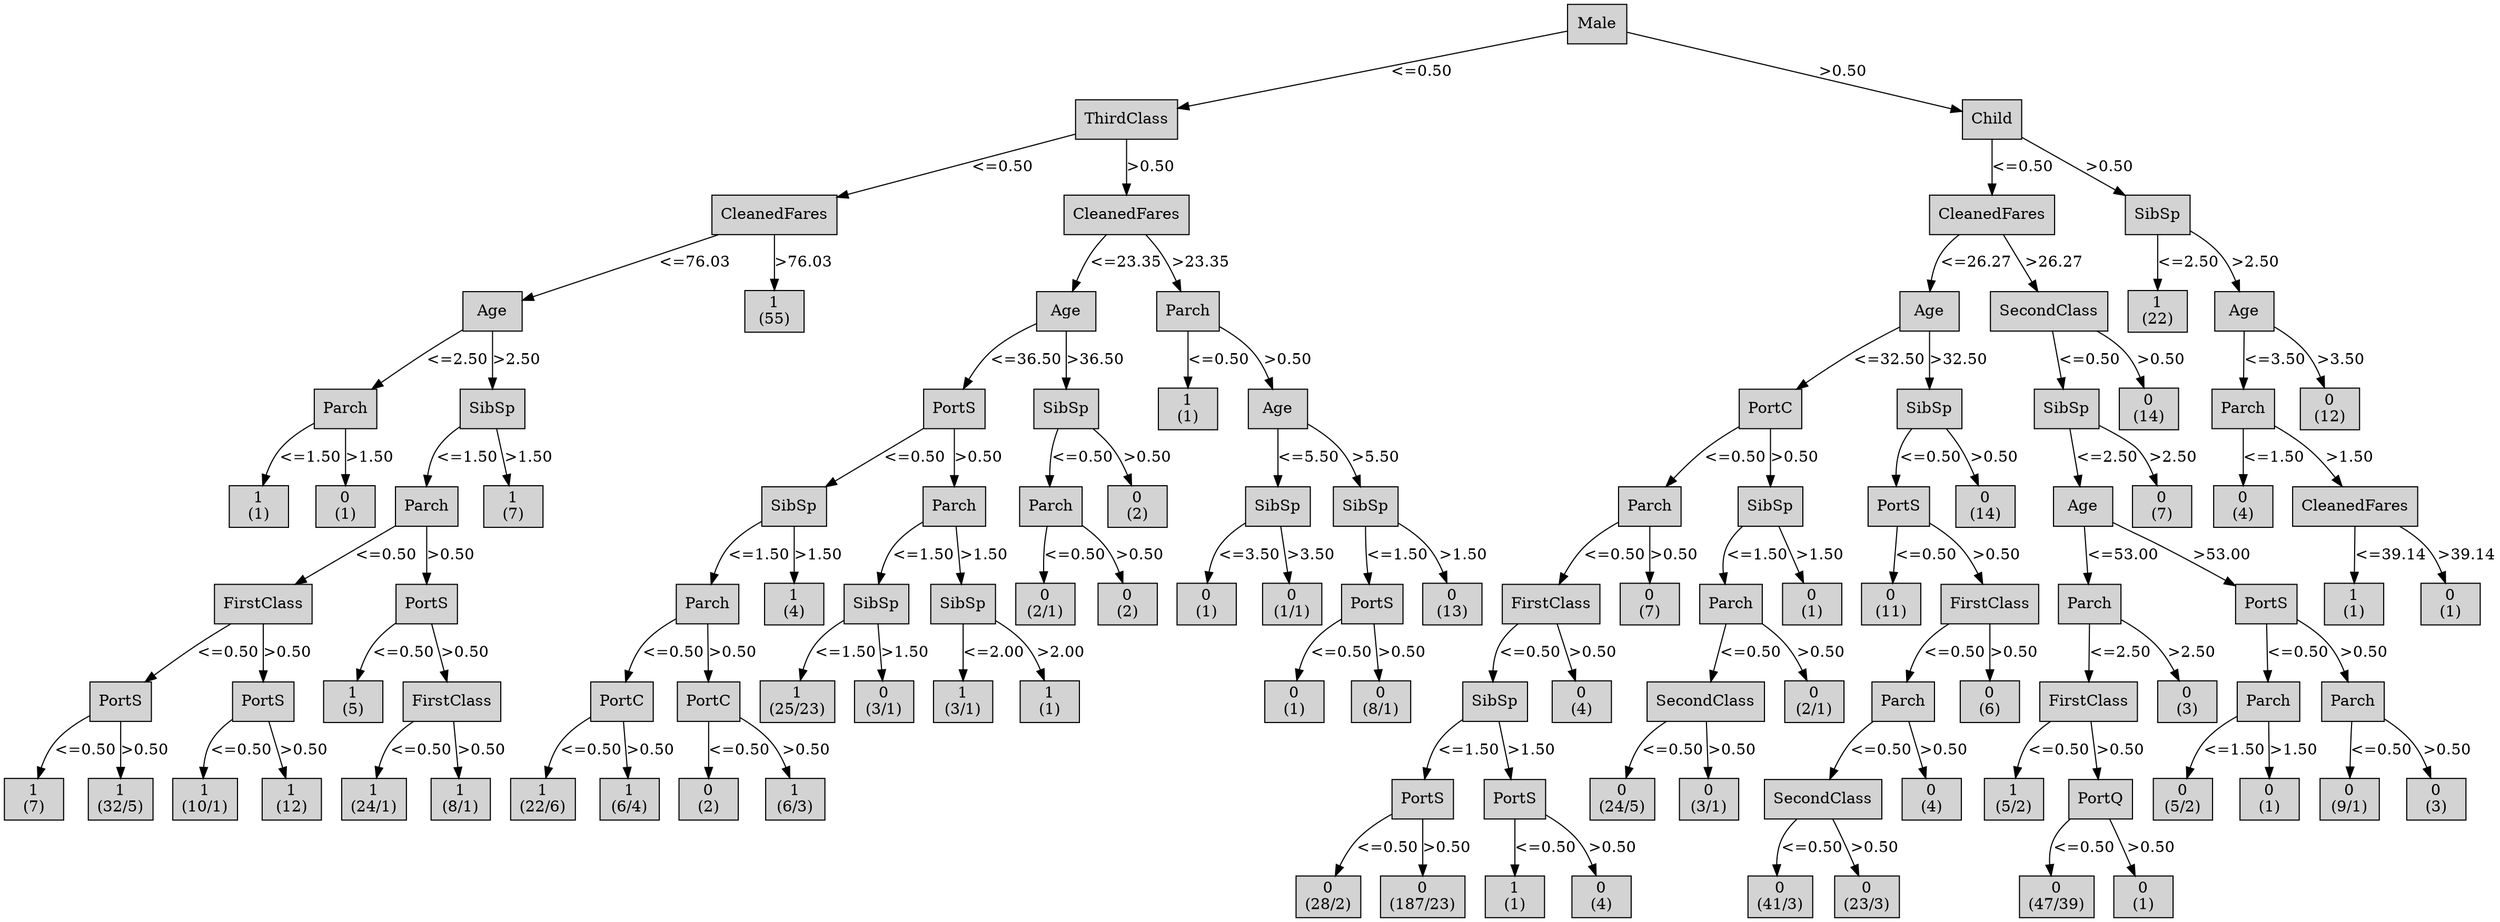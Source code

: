 digraph ID3_Tree {
"0" [shape=box, style=filled, label="Male
", weight=1]
"1" [shape=box, style=filled, label="ThirdClass
", weight=2]
0 -> 1 [ label = "<=0.50"];
"2" [shape=box, style=filled, label="CleanedFares
", weight=3]
1 -> 2 [ label = "<=0.50"];
"3" [shape=box, style=filled, label="Age
", weight=4]
2 -> 3 [ label = "<=76.03"];
"4" [shape=box, style=filled, label="Parch
", weight=5]
3 -> 4 [ label = "<=2.50"];
"5" [shape=box, style=filled, label="1
(1)
", weight=6]
4 -> 5 [ label = "<=1.50"];
"6" [shape=box, style=filled, label="0
(1)
", weight=6]
4 -> 6 [ label = ">1.50"];
"7" [shape=box, style=filled, label="SibSp
", weight=5]
3 -> 7 [ label = ">2.50"];
"8" [shape=box, style=filled, label="Parch
", weight=6]
7 -> 8 [ label = "<=1.50"];
"9" [shape=box, style=filled, label="FirstClass
", weight=7]
8 -> 9 [ label = "<=0.50"];
"10" [shape=box, style=filled, label="PortS
", weight=8]
9 -> 10 [ label = "<=0.50"];
"11" [shape=box, style=filled, label="1
(7)
", weight=9]
10 -> 11 [ label = "<=0.50"];
"12" [shape=box, style=filled, label="1
(32/5)
", weight=9]
10 -> 12 [ label = ">0.50"];
"13" [shape=box, style=filled, label="PortS
", weight=8]
9 -> 13 [ label = ">0.50"];
"14" [shape=box, style=filled, label="1
(10/1)
", weight=9]
13 -> 14 [ label = "<=0.50"];
"15" [shape=box, style=filled, label="1
(12)
", weight=9]
13 -> 15 [ label = ">0.50"];
"16" [shape=box, style=filled, label="PortS
", weight=7]
8 -> 16 [ label = ">0.50"];
"17" [shape=box, style=filled, label="1
(5)
", weight=8]
16 -> 17 [ label = "<=0.50"];
"18" [shape=box, style=filled, label="FirstClass
", weight=8]
16 -> 18 [ label = ">0.50"];
"19" [shape=box, style=filled, label="1
(24/1)
", weight=9]
18 -> 19 [ label = "<=0.50"];
"20" [shape=box, style=filled, label="1
(8/1)
", weight=9]
18 -> 20 [ label = ">0.50"];
"21" [shape=box, style=filled, label="1
(7)
", weight=6]
7 -> 21 [ label = ">1.50"];
"22" [shape=box, style=filled, label="1
(55)
", weight=4]
2 -> 22 [ label = ">76.03"];
"23" [shape=box, style=filled, label="CleanedFares
", weight=3]
1 -> 23 [ label = ">0.50"];
"24" [shape=box, style=filled, label="Age
", weight=4]
23 -> 24 [ label = "<=23.35"];
"25" [shape=box, style=filled, label="PortS
", weight=5]
24 -> 25 [ label = "<=36.50"];
"26" [shape=box, style=filled, label="SibSp
", weight=6]
25 -> 26 [ label = "<=0.50"];
"27" [shape=box, style=filled, label="Parch
", weight=7]
26 -> 27 [ label = "<=1.50"];
"28" [shape=box, style=filled, label="PortC
", weight=8]
27 -> 28 [ label = "<=0.50"];
"29" [shape=box, style=filled, label="1
(22/6)
", weight=9]
28 -> 29 [ label = "<=0.50"];
"30" [shape=box, style=filled, label="1
(6/4)
", weight=9]
28 -> 30 [ label = ">0.50"];
"31" [shape=box, style=filled, label="PortC
", weight=8]
27 -> 31 [ label = ">0.50"];
"32" [shape=box, style=filled, label="0
(2)
", weight=9]
31 -> 32 [ label = "<=0.50"];
"33" [shape=box, style=filled, label="1
(6/3)
", weight=9]
31 -> 33 [ label = ">0.50"];
"34" [shape=box, style=filled, label="1
(4)
", weight=7]
26 -> 34 [ label = ">1.50"];
"35" [shape=box, style=filled, label="Parch
", weight=6]
25 -> 35 [ label = ">0.50"];
"36" [shape=box, style=filled, label="SibSp
", weight=7]
35 -> 36 [ label = "<=1.50"];
"37" [shape=box, style=filled, label="1
(25/23)
", weight=8]
36 -> 37 [ label = "<=1.50"];
"38" [shape=box, style=filled, label="0
(3/1)
", weight=8]
36 -> 38 [ label = ">1.50"];
"39" [shape=box, style=filled, label="SibSp
", weight=7]
35 -> 39 [ label = ">1.50"];
"40" [shape=box, style=filled, label="1
(3/1)
", weight=8]
39 -> 40 [ label = "<=2.00"];
"41" [shape=box, style=filled, label="1
(1)
", weight=8]
39 -> 41 [ label = ">2.00"];
"42" [shape=box, style=filled, label="SibSp
", weight=5]
24 -> 42 [ label = ">36.50"];
"43" [shape=box, style=filled, label="Parch
", weight=6]
42 -> 43 [ label = "<=0.50"];
"44" [shape=box, style=filled, label="0
(2/1)
", weight=7]
43 -> 44 [ label = "<=0.50"];
"45" [shape=box, style=filled, label="0
(2)
", weight=7]
43 -> 45 [ label = ">0.50"];
"46" [shape=box, style=filled, label="0
(2)
", weight=6]
42 -> 46 [ label = ">0.50"];
"47" [shape=box, style=filled, label="Parch
", weight=4]
23 -> 47 [ label = ">23.35"];
"48" [shape=box, style=filled, label="1
(1)
", weight=5]
47 -> 48 [ label = "<=0.50"];
"49" [shape=box, style=filled, label="Age
", weight=5]
47 -> 49 [ label = ">0.50"];
"50" [shape=box, style=filled, label="SibSp
", weight=6]
49 -> 50 [ label = "<=5.50"];
"51" [shape=box, style=filled, label="0
(1)
", weight=7]
50 -> 51 [ label = "<=3.50"];
"52" [shape=box, style=filled, label="0
(1/1)
", weight=7]
50 -> 52 [ label = ">3.50"];
"53" [shape=box, style=filled, label="SibSp
", weight=6]
49 -> 53 [ label = ">5.50"];
"54" [shape=box, style=filled, label="PortS
", weight=7]
53 -> 54 [ label = "<=1.50"];
"55" [shape=box, style=filled, label="0
(1)
", weight=8]
54 -> 55 [ label = "<=0.50"];
"56" [shape=box, style=filled, label="0
(8/1)
", weight=8]
54 -> 56 [ label = ">0.50"];
"57" [shape=box, style=filled, label="0
(13)
", weight=7]
53 -> 57 [ label = ">1.50"];
"58" [shape=box, style=filled, label="Child
", weight=2]
0 -> 58 [ label = ">0.50"];
"59" [shape=box, style=filled, label="CleanedFares
", weight=3]
58 -> 59 [ label = "<=0.50"];
"60" [shape=box, style=filled, label="Age
", weight=4]
59 -> 60 [ label = "<=26.27"];
"61" [shape=box, style=filled, label="PortC
", weight=5]
60 -> 61 [ label = "<=32.50"];
"62" [shape=box, style=filled, label="Parch
", weight=6]
61 -> 62 [ label = "<=0.50"];
"63" [shape=box, style=filled, label="FirstClass
", weight=7]
62 -> 63 [ label = "<=0.50"];
"64" [shape=box, style=filled, label="SibSp
", weight=8]
63 -> 64 [ label = "<=0.50"];
"65" [shape=box, style=filled, label="PortS
", weight=9]
64 -> 65 [ label = "<=1.50"];
"66" [shape=box, style=filled, label="0
(28/2)
", weight=10]
65 -> 66 [ label = "<=0.50"];
"67" [shape=box, style=filled, label="0
(187/23)
", weight=10]
65 -> 67 [ label = ">0.50"];
"68" [shape=box, style=filled, label="PortS
", weight=9]
64 -> 68 [ label = ">1.50"];
"69" [shape=box, style=filled, label="1
(1)
", weight=10]
68 -> 69 [ label = "<=0.50"];
"70" [shape=box, style=filled, label="0
(4)
", weight=10]
68 -> 70 [ label = ">0.50"];
"71" [shape=box, style=filled, label="0
(4)
", weight=8]
63 -> 71 [ label = ">0.50"];
"72" [shape=box, style=filled, label="0
(7)
", weight=7]
62 -> 72 [ label = ">0.50"];
"73" [shape=box, style=filled, label="SibSp
", weight=6]
61 -> 73 [ label = ">0.50"];
"74" [shape=box, style=filled, label="Parch
", weight=7]
73 -> 74 [ label = "<=1.50"];
"75" [shape=box, style=filled, label="SecondClass
", weight=8]
74 -> 75 [ label = "<=0.50"];
"76" [shape=box, style=filled, label="0
(24/5)
", weight=9]
75 -> 76 [ label = "<=0.50"];
"77" [shape=box, style=filled, label="0
(3/1)
", weight=9]
75 -> 77 [ label = ">0.50"];
"78" [shape=box, style=filled, label="0
(2/1)
", weight=8]
74 -> 78 [ label = ">0.50"];
"79" [shape=box, style=filled, label="0
(1)
", weight=7]
73 -> 79 [ label = ">1.50"];
"80" [shape=box, style=filled, label="SibSp
", weight=5]
60 -> 80 [ label = ">32.50"];
"81" [shape=box, style=filled, label="PortS
", weight=6]
80 -> 81 [ label = "<=0.50"];
"82" [shape=box, style=filled, label="0
(11)
", weight=7]
81 -> 82 [ label = "<=0.50"];
"83" [shape=box, style=filled, label="FirstClass
", weight=7]
81 -> 83 [ label = ">0.50"];
"84" [shape=box, style=filled, label="Parch
", weight=8]
83 -> 84 [ label = "<=0.50"];
"85" [shape=box, style=filled, label="SecondClass
", weight=9]
84 -> 85 [ label = "<=0.50"];
"86" [shape=box, style=filled, label="0
(41/3)
", weight=10]
85 -> 86 [ label = "<=0.50"];
"87" [shape=box, style=filled, label="0
(23/3)
", weight=10]
85 -> 87 [ label = ">0.50"];
"88" [shape=box, style=filled, label="0
(4)
", weight=9]
84 -> 88 [ label = ">0.50"];
"89" [shape=box, style=filled, label="0
(6)
", weight=8]
83 -> 89 [ label = ">0.50"];
"90" [shape=box, style=filled, label="0
(14)
", weight=6]
80 -> 90 [ label = ">0.50"];
"91" [shape=box, style=filled, label="SecondClass
", weight=4]
59 -> 91 [ label = ">26.27"];
"92" [shape=box, style=filled, label="SibSp
", weight=5]
91 -> 92 [ label = "<=0.50"];
"93" [shape=box, style=filled, label="Age
", weight=6]
92 -> 93 [ label = "<=2.50"];
"94" [shape=box, style=filled, label="Parch
", weight=7]
93 -> 94 [ label = "<=53.00"];
"95" [shape=box, style=filled, label="FirstClass
", weight=8]
94 -> 95 [ label = "<=2.50"];
"96" [shape=box, style=filled, label="1
(5/2)
", weight=9]
95 -> 96 [ label = "<=0.50"];
"97" [shape=box, style=filled, label="PortQ
", weight=9]
95 -> 97 [ label = ">0.50"];
"98" [shape=box, style=filled, label="0
(47/39)
", weight=10]
97 -> 98 [ label = "<=0.50"];
"99" [shape=box, style=filled, label="0
(1)
", weight=10]
97 -> 99 [ label = ">0.50"];
"100" [shape=box, style=filled, label="0
(3)
", weight=8]
94 -> 100 [ label = ">2.50"];
"101" [shape=box, style=filled, label="PortS
", weight=7]
93 -> 101 [ label = ">53.00"];
"102" [shape=box, style=filled, label="Parch
", weight=8]
101 -> 102 [ label = "<=0.50"];
"103" [shape=box, style=filled, label="0
(5/2)
", weight=9]
102 -> 103 [ label = "<=1.50"];
"104" [shape=box, style=filled, label="0
(1)
", weight=9]
102 -> 104 [ label = ">1.50"];
"105" [shape=box, style=filled, label="Parch
", weight=8]
101 -> 105 [ label = ">0.50"];
"106" [shape=box, style=filled, label="0
(9/1)
", weight=9]
105 -> 106 [ label = "<=0.50"];
"107" [shape=box, style=filled, label="0
(3)
", weight=9]
105 -> 107 [ label = ">0.50"];
"108" [shape=box, style=filled, label="0
(7)
", weight=6]
92 -> 108 [ label = ">2.50"];
"109" [shape=box, style=filled, label="0
(14)
", weight=5]
91 -> 109 [ label = ">0.50"];
"110" [shape=box, style=filled, label="SibSp
", weight=3]
58 -> 110 [ label = ">0.50"];
"111" [shape=box, style=filled, label="1
(22)
", weight=4]
110 -> 111 [ label = "<=2.50"];
"112" [shape=box, style=filled, label="Age
", weight=4]
110 -> 112 [ label = ">2.50"];
"113" [shape=box, style=filled, label="Parch
", weight=5]
112 -> 113 [ label = "<=3.50"];
"114" [shape=box, style=filled, label="0
(4)
", weight=6]
113 -> 114 [ label = "<=1.50"];
"115" [shape=box, style=filled, label="CleanedFares
", weight=6]
113 -> 115 [ label = ">1.50"];
"116" [shape=box, style=filled, label="1
(1)
", weight=7]
115 -> 116 [ label = "<=39.14"];
"117" [shape=box, style=filled, label="0
(1)
", weight=7]
115 -> 117 [ label = ">39.14"];
"118" [shape=box, style=filled, label="0
(12)
", weight=5]
112 -> 118 [ label = ">3.50"];
{rank=same; 0;};
{rank=same; 66;67;69;70;86;87;98;99;};
{rank=same; 1;58;};
{rank=same; 2;23;59;110;};
{rank=same; 3;22;24;47;60;91;111;112;};
{rank=same; 4;7;25;42;48;49;61;80;92;109;113;118;};
{rank=same; 5;6;8;21;26;35;43;46;50;53;62;73;81;90;93;108;114;115;};
{rank=same; 9;16;27;34;36;39;44;45;51;52;54;57;63;72;74;79;82;83;94;101;116;117;};
{rank=same; 10;13;17;18;28;31;37;38;40;41;55;56;64;71;75;78;84;89;95;100;102;105;};
{rank=same; 11;12;14;15;19;20;29;30;32;33;65;68;76;77;85;88;96;97;103;104;106;107;};
}